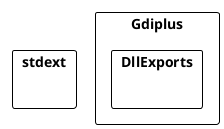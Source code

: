 @startuml
!theme plain
skinparam packageStyle rectangle
package [Gdiplus] as C_0003229692676835419837 {
package [DllExports] as C_0010490315444726646838 {
}
}
package [stdext] as C_0001180193265075037785 {
}

'Generated with clang-uml, version 0.6.2
'LLVM version clang version 20.1.7 (https://github.com/llvm/llvm-project.git 6146a88f60492b520a36f8f8f3231e15f3cc6082)
@enduml
